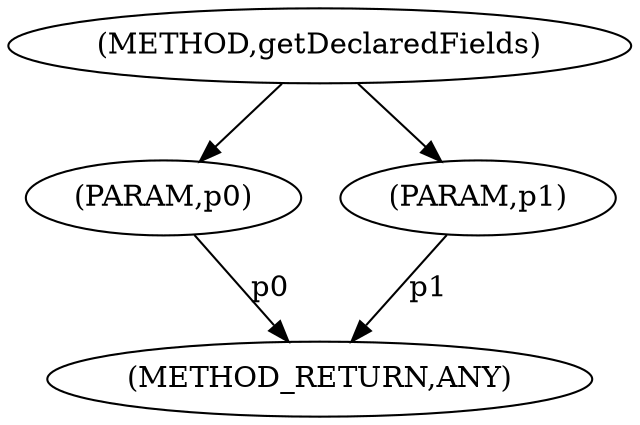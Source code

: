 digraph "getDeclaredFields" {  
"5990" [label = <(METHOD,getDeclaredFields)> ]
"5994" [label = <(METHOD_RETURN,ANY)> ]
"5991" [label = <(PARAM,p0)> ]
"5992" [label = <(PARAM,p1)> ]
  "5991" -> "5994"  [ label = "p0"] 
  "5992" -> "5994"  [ label = "p1"] 
  "5990" -> "5991" 
  "5990" -> "5992" 
}
